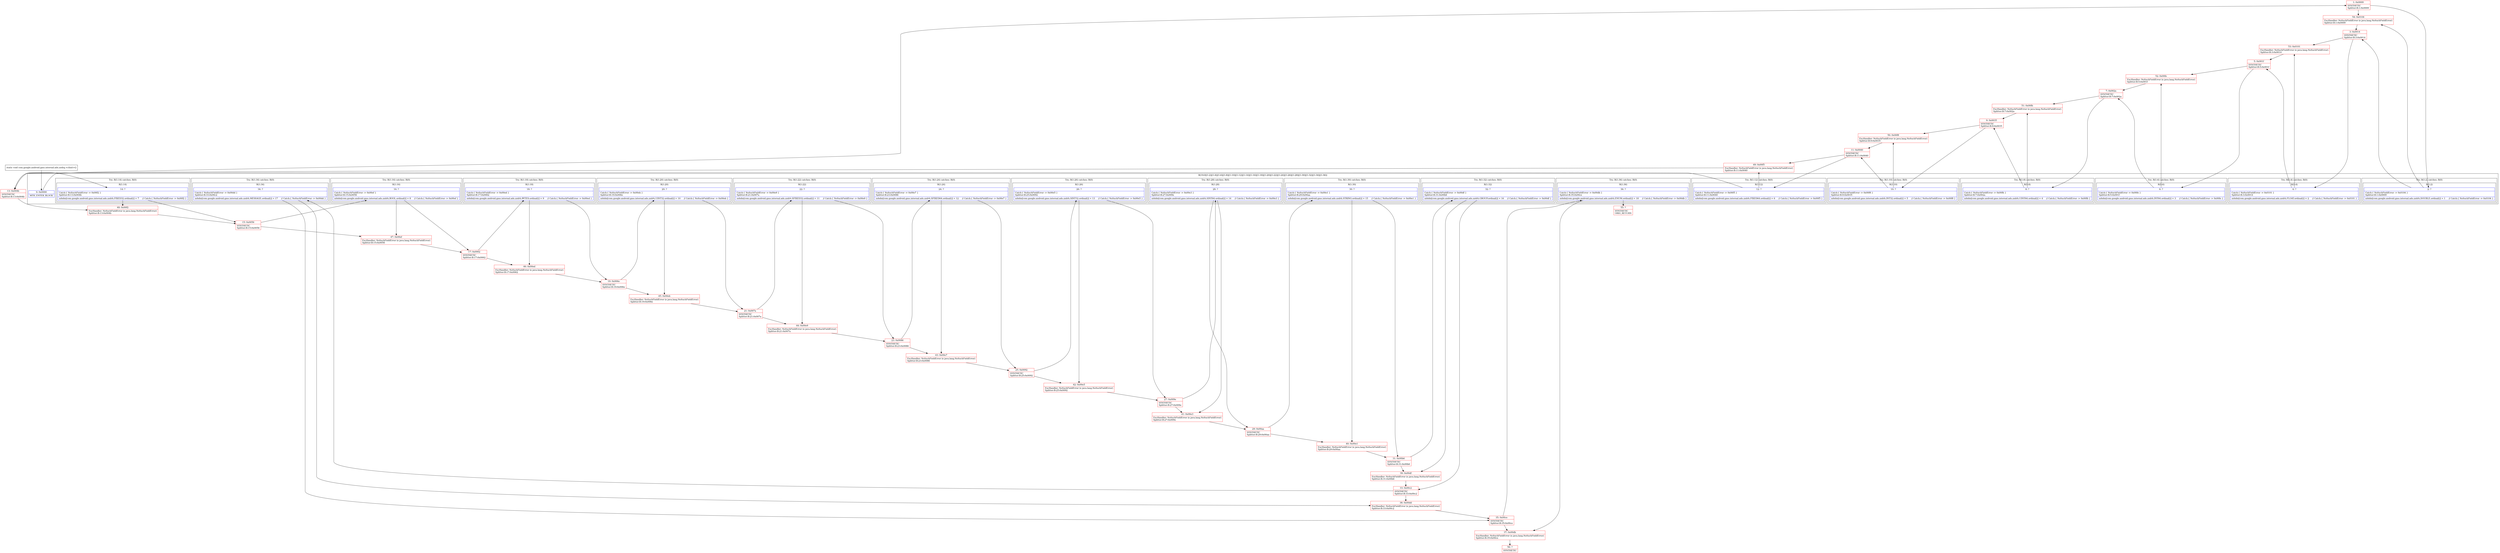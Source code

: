digraph "CFG forcom.google.android.gms.internal.ads.zzdrg.\<clinit\>()V" {
subgraph cluster_Region_1304717159 {
label = "R(19:0|(1:2)|(1:4)|(1:6)|(1:8)|(1:10)|(1:12)|(1:14)|(1:16)|(1:18)|(1:20)|(1:22)|(1:24)|(1:26)|(1:28)|(1:30)|(1:32)|(1:34)|(1:36))";
node [shape=record,color=blue];
Node_0 [shape=record,label="{0\:\ 0x0000|MTH_ENTER_BLOCK\l}"];
subgraph cluster_TryCatchRegion_1587936572 {
label = "Try: R(1:2) catches: R(0)";
node [shape=record,color=blue];
subgraph cluster_Region_1806841493 {
label = "R(1:2)";
node [shape=record,color=blue];
Node_2 [shape=record,label="{2\:\ ?|Catch:\{ NoSuchFieldError \-\> 0x0104 \}\lSplitter:B:1:0x0009\l|zzhdm[com.google.android.gms.internal.ads.zzdrh.DOUBLE.ordinal()] = 1     \/\/ Catch:\{ NoSuchFieldError \-\> 0x0104 \}\l}"];
}
subgraph cluster_Region_2052718963 {
label = "R(0) | ExcHandler: NoSuchFieldError (e java.lang.NoSuchFieldError)\l";
node [shape=record,color=blue];
}
}
subgraph cluster_TryCatchRegion_348892672 {
label = "Try: R(1:4) catches: R(0)";
node [shape=record,color=blue];
subgraph cluster_Region_1710685624 {
label = "R(1:4)";
node [shape=record,color=blue];
Node_4 [shape=record,label="{4\:\ ?|Catch:\{ NoSuchFieldError \-\> 0x0101 \}\lSplitter:B:3:0x0014\l|zzhdm[com.google.android.gms.internal.ads.zzdrh.FLOAT.ordinal()] = 2     \/\/ Catch:\{ NoSuchFieldError \-\> 0x0101 \}\l}"];
}
subgraph cluster_Region_520775949 {
label = "R(0) | ExcHandler: NoSuchFieldError (e java.lang.NoSuchFieldError)\l";
node [shape=record,color=blue];
}
}
subgraph cluster_TryCatchRegion_905032198 {
label = "Try: R(1:6) catches: R(0)";
node [shape=record,color=blue];
subgraph cluster_Region_2080612630 {
label = "R(1:6)";
node [shape=record,color=blue];
Node_6 [shape=record,label="{6\:\ ?|Catch:\{ NoSuchFieldError \-\> 0x00fe \}\lSplitter:B:5:0x001f\l|zzhdm[com.google.android.gms.internal.ads.zzdrh.INT64.ordinal()] = 3     \/\/ Catch:\{ NoSuchFieldError \-\> 0x00fe \}\l}"];
}
subgraph cluster_Region_785025043 {
label = "R(0) | ExcHandler: NoSuchFieldError (e java.lang.NoSuchFieldError)\l";
node [shape=record,color=blue];
}
}
subgraph cluster_TryCatchRegion_1648680646 {
label = "Try: R(1:8) catches: R(0)";
node [shape=record,color=blue];
subgraph cluster_Region_1520251146 {
label = "R(1:8)";
node [shape=record,color=blue];
Node_8 [shape=record,label="{8\:\ ?|Catch:\{ NoSuchFieldError \-\> 0x00fb \}\lSplitter:B:7:0x002a\l|zzhdm[com.google.android.gms.internal.ads.zzdrh.UINT64.ordinal()] = 4     \/\/ Catch:\{ NoSuchFieldError \-\> 0x00fb \}\l}"];
}
subgraph cluster_Region_1006055518 {
label = "R(0) | ExcHandler: NoSuchFieldError (e java.lang.NoSuchFieldError)\l";
node [shape=record,color=blue];
}
}
subgraph cluster_TryCatchRegion_1099414819 {
label = "Try: R(1:10) catches: R(0)";
node [shape=record,color=blue];
subgraph cluster_Region_91351355 {
label = "R(1:10)";
node [shape=record,color=blue];
Node_10 [shape=record,label="{10\:\ ?|Catch:\{ NoSuchFieldError \-\> 0x00f8 \}\lSplitter:B:9:0x0035\l|zzhdm[com.google.android.gms.internal.ads.zzdrh.INT32.ordinal()] = 5     \/\/ Catch:\{ NoSuchFieldError \-\> 0x00f8 \}\l}"];
}
subgraph cluster_Region_911711742 {
label = "R(0) | ExcHandler: NoSuchFieldError (e java.lang.NoSuchFieldError)\l";
node [shape=record,color=blue];
}
}
subgraph cluster_TryCatchRegion_874524330 {
label = "Try: R(1:12) catches: R(0)";
node [shape=record,color=blue];
subgraph cluster_Region_1211294632 {
label = "R(1:12)";
node [shape=record,color=blue];
Node_12 [shape=record,label="{12\:\ ?|Catch:\{ NoSuchFieldError \-\> 0x00f5 \}\lSplitter:B:11:0x0040\l|zzhdm[com.google.android.gms.internal.ads.zzdrh.FIXED64.ordinal()] = 6     \/\/ Catch:\{ NoSuchFieldError \-\> 0x00f5 \}\l}"];
}
subgraph cluster_Region_1115743140 {
label = "R(0) | ExcHandler: NoSuchFieldError (e java.lang.NoSuchFieldError)\l";
node [shape=record,color=blue];
}
}
subgraph cluster_TryCatchRegion_1219636839 {
label = "Try: R(1:14) catches: R(0)";
node [shape=record,color=blue];
subgraph cluster_Region_2110917797 {
label = "R(1:14)";
node [shape=record,color=blue];
Node_14 [shape=record,label="{14\:\ ?|Catch:\{ NoSuchFieldError \-\> 0x00f2 \}\lSplitter:B:13:0x004b\l|zzhdm[com.google.android.gms.internal.ads.zzdrh.FIXED32.ordinal()] = 7     \/\/ Catch:\{ NoSuchFieldError \-\> 0x00f2 \}\l}"];
}
subgraph cluster_Region_572690196 {
label = "R(0) | ExcHandler: NoSuchFieldError (e java.lang.NoSuchFieldError)\l";
node [shape=record,color=blue];
}
}
subgraph cluster_TryCatchRegion_1736099127 {
label = "Try: R(1:16) catches: R(0)";
node [shape=record,color=blue];
subgraph cluster_Region_1046617769 {
label = "R(1:16)";
node [shape=record,color=blue];
Node_16 [shape=record,label="{16\:\ ?|Catch:\{ NoSuchFieldError \-\> 0x00ef \}\lSplitter:B:15:0x0056\l|zzhdm[com.google.android.gms.internal.ads.zzdrh.BOOL.ordinal()] = 8     \/\/ Catch:\{ NoSuchFieldError \-\> 0x00ef \}\l}"];
}
subgraph cluster_Region_1396218596 {
label = "R(0) | ExcHandler: NoSuchFieldError (e java.lang.NoSuchFieldError)\l";
node [shape=record,color=blue];
}
}
subgraph cluster_TryCatchRegion_1708451256 {
label = "Try: R(1:18) catches: R(0)";
node [shape=record,color=blue];
subgraph cluster_Region_1412880200 {
label = "R(1:18)";
node [shape=record,color=blue];
Node_18 [shape=record,label="{18\:\ ?|Catch:\{ NoSuchFieldError \-\> 0x00ed \}\lSplitter:B:17:0x0062\l|zzhdm[com.google.android.gms.internal.ads.zzdrh.BYTES.ordinal()] = 9     \/\/ Catch:\{ NoSuchFieldError \-\> 0x00ed \}\l}"];
}
subgraph cluster_Region_2047810609 {
label = "R(0) | ExcHandler: NoSuchFieldError (e java.lang.NoSuchFieldError)\l";
node [shape=record,color=blue];
}
}
subgraph cluster_TryCatchRegion_1836537390 {
label = "Try: R(1:20) catches: R(0)";
node [shape=record,color=blue];
subgraph cluster_Region_801933085 {
label = "R(1:20)";
node [shape=record,color=blue];
Node_20 [shape=record,label="{20\:\ ?|Catch:\{ NoSuchFieldError \-\> 0x00eb \}\lSplitter:B:19:0x006e\l|zzhdm[com.google.android.gms.internal.ads.zzdrh.UINT32.ordinal()] = 10     \/\/ Catch:\{ NoSuchFieldError \-\> 0x00eb \}\l}"];
}
subgraph cluster_Region_1302501691 {
label = "R(0) | ExcHandler: NoSuchFieldError (e java.lang.NoSuchFieldError)\l";
node [shape=record,color=blue];
}
}
subgraph cluster_TryCatchRegion_1338964522 {
label = "Try: R(1:22) catches: R(0)";
node [shape=record,color=blue];
subgraph cluster_Region_417272795 {
label = "R(1:22)";
node [shape=record,color=blue];
Node_22 [shape=record,label="{22\:\ ?|Catch:\{ NoSuchFieldError \-\> 0x00e9 \}\lSplitter:B:21:0x007a\l|zzhdm[com.google.android.gms.internal.ads.zzdrh.SFIXED32.ordinal()] = 11     \/\/ Catch:\{ NoSuchFieldError \-\> 0x00e9 \}\l}"];
}
subgraph cluster_Region_1398840242 {
label = "R(0) | ExcHandler: NoSuchFieldError (e java.lang.NoSuchFieldError)\l";
node [shape=record,color=blue];
}
}
subgraph cluster_TryCatchRegion_181578660 {
label = "Try: R(1:24) catches: R(0)";
node [shape=record,color=blue];
subgraph cluster_Region_854925182 {
label = "R(1:24)";
node [shape=record,color=blue];
Node_24 [shape=record,label="{24\:\ ?|Catch:\{ NoSuchFieldError \-\> 0x00e7 \}\lSplitter:B:23:0x0086\l|zzhdm[com.google.android.gms.internal.ads.zzdrh.SFIXED64.ordinal()] = 12     \/\/ Catch:\{ NoSuchFieldError \-\> 0x00e7 \}\l}"];
}
subgraph cluster_Region_1389663024 {
label = "R(0) | ExcHandler: NoSuchFieldError (e java.lang.NoSuchFieldError)\l";
node [shape=record,color=blue];
}
}
subgraph cluster_TryCatchRegion_96350163 {
label = "Try: R(1:26) catches: R(0)";
node [shape=record,color=blue];
subgraph cluster_Region_447626059 {
label = "R(1:26)";
node [shape=record,color=blue];
Node_26 [shape=record,label="{26\:\ ?|Catch:\{ NoSuchFieldError \-\> 0x00e5 \}\lSplitter:B:25:0x0092\l|zzhdm[com.google.android.gms.internal.ads.zzdrh.SINT32.ordinal()] = 13     \/\/ Catch:\{ NoSuchFieldError \-\> 0x00e5 \}\l}"];
}
subgraph cluster_Region_3856783 {
label = "R(0) | ExcHandler: NoSuchFieldError (e java.lang.NoSuchFieldError)\l";
node [shape=record,color=blue];
}
}
subgraph cluster_TryCatchRegion_1988204459 {
label = "Try: R(1:28) catches: R(0)";
node [shape=record,color=blue];
subgraph cluster_Region_37088799 {
label = "R(1:28)";
node [shape=record,color=blue];
Node_28 [shape=record,label="{28\:\ ?|Catch:\{ NoSuchFieldError \-\> 0x00e3 \}\lSplitter:B:27:0x009e\l|zzhdm[com.google.android.gms.internal.ads.zzdrh.SINT64.ordinal()] = 14     \/\/ Catch:\{ NoSuchFieldError \-\> 0x00e3 \}\l}"];
}
subgraph cluster_Region_1764424049 {
label = "R(0) | ExcHandler: NoSuchFieldError (e java.lang.NoSuchFieldError)\l";
node [shape=record,color=blue];
}
}
subgraph cluster_TryCatchRegion_1066050426 {
label = "Try: R(1:30) catches: R(0)";
node [shape=record,color=blue];
subgraph cluster_Region_1171019759 {
label = "R(1:30)";
node [shape=record,color=blue];
Node_30 [shape=record,label="{30\:\ ?|Catch:\{ NoSuchFieldError \-\> 0x00e1 \}\lSplitter:B:29:0x00aa\l|zzhdm[com.google.android.gms.internal.ads.zzdrh.STRING.ordinal()] = 15     \/\/ Catch:\{ NoSuchFieldError \-\> 0x00e1 \}\l}"];
}
subgraph cluster_Region_1747192927 {
label = "R(0) | ExcHandler: NoSuchFieldError (e java.lang.NoSuchFieldError)\l";
node [shape=record,color=blue];
}
}
subgraph cluster_TryCatchRegion_1459323227 {
label = "Try: R(1:32) catches: R(0)";
node [shape=record,color=blue];
subgraph cluster_Region_1006664077 {
label = "R(1:32)";
node [shape=record,color=blue];
Node_32 [shape=record,label="{32\:\ ?|Catch:\{ NoSuchFieldError \-\> 0x00df \}\lSplitter:B:31:0x00b6\l|zzhdm[com.google.android.gms.internal.ads.zzdrh.GROUP.ordinal()] = 16     \/\/ Catch:\{ NoSuchFieldError \-\> 0x00df \}\l}"];
}
subgraph cluster_Region_458502861 {
label = "R(0) | ExcHandler: NoSuchFieldError (e java.lang.NoSuchFieldError)\l";
node [shape=record,color=blue];
}
}
subgraph cluster_TryCatchRegion_1406833420 {
label = "Try: R(1:34) catches: R(0)";
node [shape=record,color=blue];
subgraph cluster_Region_1495347573 {
label = "R(1:34)";
node [shape=record,color=blue];
Node_34 [shape=record,label="{34\:\ ?|Catch:\{ NoSuchFieldError \-\> 0x00dd \}\lSplitter:B:33:0x00c2\l|zzhdm[com.google.android.gms.internal.ads.zzdrh.MESSAGE.ordinal()] = 17     \/\/ Catch:\{ NoSuchFieldError \-\> 0x00dd \}\l}"];
}
subgraph cluster_Region_1716709325 {
label = "R(0) | ExcHandler: NoSuchFieldError (e java.lang.NoSuchFieldError)\l";
node [shape=record,color=blue];
}
}
subgraph cluster_TryCatchRegion_1554670480 {
label = "Try: R(1:36) catches: R(0)";
node [shape=record,color=blue];
subgraph cluster_Region_1534052858 {
label = "R(1:36)";
node [shape=record,color=blue];
Node_36 [shape=record,label="{36\:\ ?|Catch:\{ NoSuchFieldError \-\> 0x00db \}\lSplitter:B:35:0x00ce\l|zzhdm[com.google.android.gms.internal.ads.zzdrh.ENUM.ordinal()] = 18     \/\/ Catch:\{ NoSuchFieldError \-\> 0x00db \}\l}"];
}
subgraph cluster_Region_194376059 {
label = "R(0) | ExcHandler: NoSuchFieldError (e java.lang.NoSuchFieldError)\l";
node [shape=record,color=blue];
}
}
}
subgraph cluster_Region_194376059 {
label = "R(0) | ExcHandler: NoSuchFieldError (e java.lang.NoSuchFieldError)\l";
node [shape=record,color=blue];
}
subgraph cluster_Region_1716709325 {
label = "R(0) | ExcHandler: NoSuchFieldError (e java.lang.NoSuchFieldError)\l";
node [shape=record,color=blue];
}
subgraph cluster_Region_458502861 {
label = "R(0) | ExcHandler: NoSuchFieldError (e java.lang.NoSuchFieldError)\l";
node [shape=record,color=blue];
}
subgraph cluster_Region_1747192927 {
label = "R(0) | ExcHandler: NoSuchFieldError (e java.lang.NoSuchFieldError)\l";
node [shape=record,color=blue];
}
subgraph cluster_Region_1764424049 {
label = "R(0) | ExcHandler: NoSuchFieldError (e java.lang.NoSuchFieldError)\l";
node [shape=record,color=blue];
}
subgraph cluster_Region_3856783 {
label = "R(0) | ExcHandler: NoSuchFieldError (e java.lang.NoSuchFieldError)\l";
node [shape=record,color=blue];
}
subgraph cluster_Region_1389663024 {
label = "R(0) | ExcHandler: NoSuchFieldError (e java.lang.NoSuchFieldError)\l";
node [shape=record,color=blue];
}
subgraph cluster_Region_1398840242 {
label = "R(0) | ExcHandler: NoSuchFieldError (e java.lang.NoSuchFieldError)\l";
node [shape=record,color=blue];
}
subgraph cluster_Region_1302501691 {
label = "R(0) | ExcHandler: NoSuchFieldError (e java.lang.NoSuchFieldError)\l";
node [shape=record,color=blue];
}
subgraph cluster_Region_2047810609 {
label = "R(0) | ExcHandler: NoSuchFieldError (e java.lang.NoSuchFieldError)\l";
node [shape=record,color=blue];
}
subgraph cluster_Region_1396218596 {
label = "R(0) | ExcHandler: NoSuchFieldError (e java.lang.NoSuchFieldError)\l";
node [shape=record,color=blue];
}
subgraph cluster_Region_572690196 {
label = "R(0) | ExcHandler: NoSuchFieldError (e java.lang.NoSuchFieldError)\l";
node [shape=record,color=blue];
}
subgraph cluster_Region_1115743140 {
label = "R(0) | ExcHandler: NoSuchFieldError (e java.lang.NoSuchFieldError)\l";
node [shape=record,color=blue];
}
subgraph cluster_Region_911711742 {
label = "R(0) | ExcHandler: NoSuchFieldError (e java.lang.NoSuchFieldError)\l";
node [shape=record,color=blue];
}
subgraph cluster_Region_1006055518 {
label = "R(0) | ExcHandler: NoSuchFieldError (e java.lang.NoSuchFieldError)\l";
node [shape=record,color=blue];
}
subgraph cluster_Region_785025043 {
label = "R(0) | ExcHandler: NoSuchFieldError (e java.lang.NoSuchFieldError)\l";
node [shape=record,color=blue];
}
subgraph cluster_Region_520775949 {
label = "R(0) | ExcHandler: NoSuchFieldError (e java.lang.NoSuchFieldError)\l";
node [shape=record,color=blue];
}
subgraph cluster_Region_2052718963 {
label = "R(0) | ExcHandler: NoSuchFieldError (e java.lang.NoSuchFieldError)\l";
node [shape=record,color=blue];
}
Node_1 [shape=record,color=red,label="{1\:\ 0x0009|SYNTHETIC\lSplitter:B:1:0x0009\l}"];
Node_3 [shape=record,color=red,label="{3\:\ 0x0014|SYNTHETIC\lSplitter:B:3:0x0014\l}"];
Node_5 [shape=record,color=red,label="{5\:\ 0x001f|SYNTHETIC\lSplitter:B:5:0x001f\l}"];
Node_7 [shape=record,color=red,label="{7\:\ 0x002a|SYNTHETIC\lSplitter:B:7:0x002a\l}"];
Node_9 [shape=record,color=red,label="{9\:\ 0x0035|SYNTHETIC\lSplitter:B:9:0x0035\l}"];
Node_11 [shape=record,color=red,label="{11\:\ 0x0040|SYNTHETIC\lSplitter:B:11:0x0040\l}"];
Node_13 [shape=record,color=red,label="{13\:\ 0x004b|SYNTHETIC\lSplitter:B:13:0x004b\l}"];
Node_15 [shape=record,color=red,label="{15\:\ 0x0056|SYNTHETIC\lSplitter:B:15:0x0056\l}"];
Node_17 [shape=record,color=red,label="{17\:\ 0x0062|SYNTHETIC\lSplitter:B:17:0x0062\l}"];
Node_19 [shape=record,color=red,label="{19\:\ 0x006e|SYNTHETIC\lSplitter:B:19:0x006e\l}"];
Node_21 [shape=record,color=red,label="{21\:\ 0x007a|SYNTHETIC\lSplitter:B:21:0x007a\l}"];
Node_23 [shape=record,color=red,label="{23\:\ 0x0086|SYNTHETIC\lSplitter:B:23:0x0086\l}"];
Node_25 [shape=record,color=red,label="{25\:\ 0x0092|SYNTHETIC\lSplitter:B:25:0x0092\l}"];
Node_27 [shape=record,color=red,label="{27\:\ 0x009e|SYNTHETIC\lSplitter:B:27:0x009e\l}"];
Node_29 [shape=record,color=red,label="{29\:\ 0x00aa|SYNTHETIC\lSplitter:B:29:0x00aa\l}"];
Node_31 [shape=record,color=red,label="{31\:\ 0x00b6|SYNTHETIC\lSplitter:B:31:0x00b6\l}"];
Node_33 [shape=record,color=red,label="{33\:\ 0x00c2|SYNTHETIC\lSplitter:B:33:0x00c2\l}"];
Node_35 [shape=record,color=red,label="{35\:\ 0x00ce|SYNTHETIC\lSplitter:B:35:0x00ce\l}"];
Node_37 [shape=record,color=red,label="{37\:\ 0x00db|ExcHandler: NoSuchFieldError (e java.lang.NoSuchFieldError)\lSplitter:B:35:0x00ce\l}"];
Node_38 [shape=record,color=red,label="{38\:\ 0x00dd|ExcHandler: NoSuchFieldError (e java.lang.NoSuchFieldError)\lSplitter:B:33:0x00c2\l}"];
Node_39 [shape=record,color=red,label="{39\:\ 0x00df|ExcHandler: NoSuchFieldError (e java.lang.NoSuchFieldError)\lSplitter:B:31:0x00b6\l}"];
Node_40 [shape=record,color=red,label="{40\:\ 0x00e1|ExcHandler: NoSuchFieldError (e java.lang.NoSuchFieldError)\lSplitter:B:29:0x00aa\l}"];
Node_41 [shape=record,color=red,label="{41\:\ 0x00e3|ExcHandler: NoSuchFieldError (e java.lang.NoSuchFieldError)\lSplitter:B:27:0x009e\l}"];
Node_42 [shape=record,color=red,label="{42\:\ 0x00e5|ExcHandler: NoSuchFieldError (e java.lang.NoSuchFieldError)\lSplitter:B:25:0x0092\l}"];
Node_43 [shape=record,color=red,label="{43\:\ 0x00e7|ExcHandler: NoSuchFieldError (e java.lang.NoSuchFieldError)\lSplitter:B:23:0x0086\l}"];
Node_44 [shape=record,color=red,label="{44\:\ 0x00e9|ExcHandler: NoSuchFieldError (e java.lang.NoSuchFieldError)\lSplitter:B:21:0x007a\l}"];
Node_45 [shape=record,color=red,label="{45\:\ 0x00eb|ExcHandler: NoSuchFieldError (e java.lang.NoSuchFieldError)\lSplitter:B:19:0x006e\l}"];
Node_46 [shape=record,color=red,label="{46\:\ 0x00ed|ExcHandler: NoSuchFieldError (e java.lang.NoSuchFieldError)\lSplitter:B:17:0x0062\l}"];
Node_47 [shape=record,color=red,label="{47\:\ 0x00ef|ExcHandler: NoSuchFieldError (e java.lang.NoSuchFieldError)\lSplitter:B:15:0x0056\l}"];
Node_48 [shape=record,color=red,label="{48\:\ 0x00f2|ExcHandler: NoSuchFieldError (e java.lang.NoSuchFieldError)\lSplitter:B:13:0x004b\l}"];
Node_49 [shape=record,color=red,label="{49\:\ 0x00f5|ExcHandler: NoSuchFieldError (e java.lang.NoSuchFieldError)\lSplitter:B:11:0x0040\l}"];
Node_50 [shape=record,color=red,label="{50\:\ 0x00f8|ExcHandler: NoSuchFieldError (e java.lang.NoSuchFieldError)\lSplitter:B:9:0x0035\l}"];
Node_51 [shape=record,color=red,label="{51\:\ 0x00fb|ExcHandler: NoSuchFieldError (e java.lang.NoSuchFieldError)\lSplitter:B:7:0x002a\l}"];
Node_52 [shape=record,color=red,label="{52\:\ 0x00fe|ExcHandler: NoSuchFieldError (e java.lang.NoSuchFieldError)\lSplitter:B:5:0x001f\l}"];
Node_53 [shape=record,color=red,label="{53\:\ 0x0101|ExcHandler: NoSuchFieldError (e java.lang.NoSuchFieldError)\lSplitter:B:3:0x0014\l}"];
Node_54 [shape=record,color=red,label="{54\:\ 0x0104|ExcHandler: NoSuchFieldError (e java.lang.NoSuchFieldError)\lSplitter:B:1:0x0009\l}"];
Node_55 [shape=record,color=red,label="{55\:\ ?|SYNTHETIC\lORIG_RETURN\l}"];
Node_56 [shape=record,color=red,label="{56\:\ ?|SYNTHETIC\l}"];
MethodNode[shape=record,label="{static void com.google.android.gms.internal.ads.zzdrg.\<clinit\>() }"];
MethodNode -> Node_0;
Node_0 -> Node_1;
Node_2 -> Node_3;
Node_2 -> Node_54;
Node_4 -> Node_5;
Node_4 -> Node_53;
Node_6 -> Node_7;
Node_6 -> Node_52;
Node_8 -> Node_9;
Node_8 -> Node_51;
Node_10 -> Node_11;
Node_10 -> Node_50;
Node_12 -> Node_13;
Node_12 -> Node_49;
Node_14 -> Node_15;
Node_14 -> Node_48;
Node_16 -> Node_17;
Node_16 -> Node_47;
Node_18 -> Node_19;
Node_18 -> Node_46;
Node_20 -> Node_21;
Node_20 -> Node_45;
Node_22 -> Node_23;
Node_22 -> Node_44;
Node_24 -> Node_25;
Node_24 -> Node_43;
Node_26 -> Node_27;
Node_26 -> Node_42;
Node_28 -> Node_29;
Node_28 -> Node_41;
Node_30 -> Node_31;
Node_30 -> Node_40;
Node_32 -> Node_33;
Node_32 -> Node_39;
Node_34 -> Node_35;
Node_34 -> Node_38;
Node_36 -> Node_37;
Node_36 -> Node_55;
Node_1 -> Node_2;
Node_1 -> Node_54;
Node_3 -> Node_4;
Node_3 -> Node_53;
Node_5 -> Node_6;
Node_5 -> Node_52;
Node_7 -> Node_8;
Node_7 -> Node_51;
Node_9 -> Node_10;
Node_9 -> Node_50;
Node_11 -> Node_12;
Node_11 -> Node_49;
Node_13 -> Node_14;
Node_13 -> Node_48;
Node_15 -> Node_16;
Node_15 -> Node_47;
Node_17 -> Node_18;
Node_17 -> Node_46;
Node_19 -> Node_20;
Node_19 -> Node_45;
Node_21 -> Node_22;
Node_21 -> Node_44;
Node_23 -> Node_24;
Node_23 -> Node_43;
Node_25 -> Node_26;
Node_25 -> Node_42;
Node_27 -> Node_28;
Node_27 -> Node_41;
Node_29 -> Node_30;
Node_29 -> Node_40;
Node_31 -> Node_32;
Node_31 -> Node_39;
Node_33 -> Node_34;
Node_33 -> Node_38;
Node_35 -> Node_36;
Node_35 -> Node_37;
Node_37 -> Node_56;
Node_38 -> Node_35;
Node_39 -> Node_33;
Node_40 -> Node_31;
Node_41 -> Node_29;
Node_42 -> Node_27;
Node_43 -> Node_25;
Node_44 -> Node_23;
Node_45 -> Node_21;
Node_46 -> Node_19;
Node_47 -> Node_17;
Node_48 -> Node_15;
Node_49 -> Node_13;
Node_50 -> Node_11;
Node_51 -> Node_9;
Node_52 -> Node_7;
Node_53 -> Node_5;
Node_54 -> Node_3;
}

